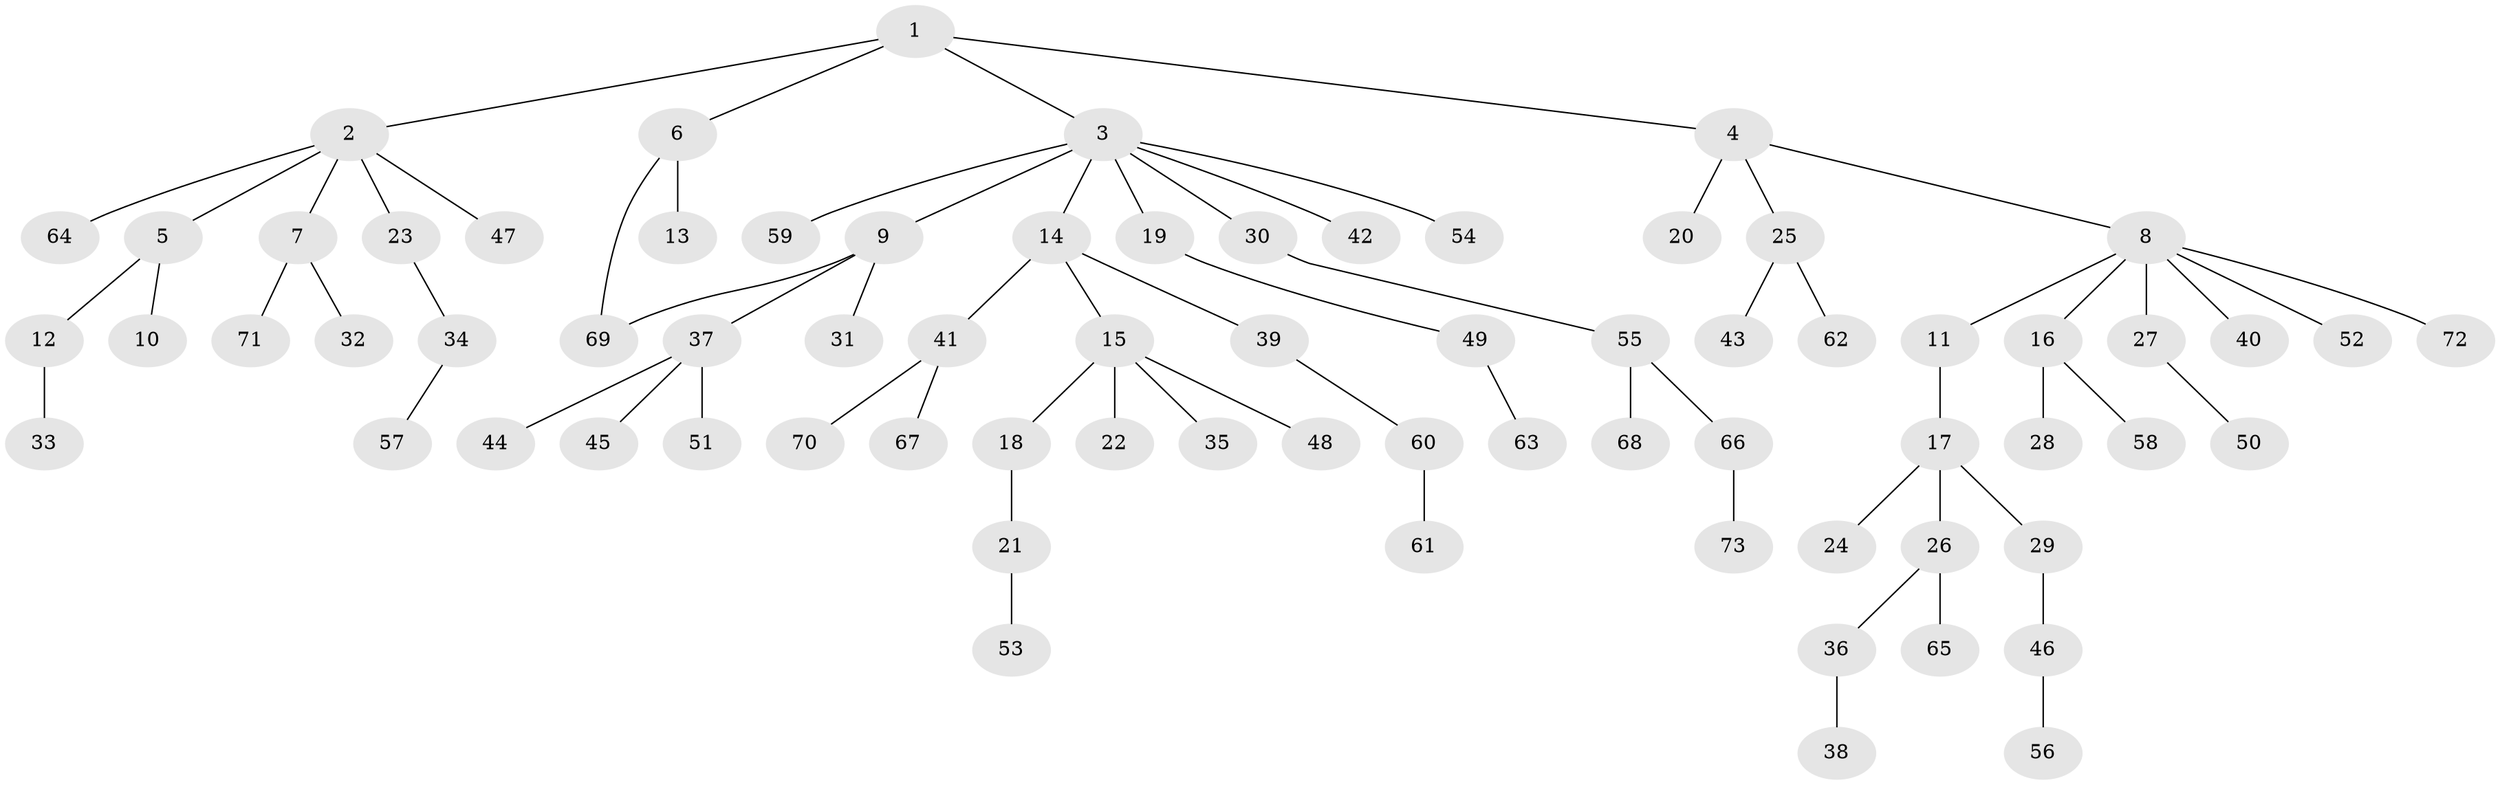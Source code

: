 // coarse degree distribution, {4: 0.057692307692307696, 7: 0.07692307692307693, 3: 0.057692307692307696, 2: 0.25, 1: 0.5576923076923077}
// Generated by graph-tools (version 1.1) at 2025/23/03/03/25 07:23:30]
// undirected, 73 vertices, 73 edges
graph export_dot {
graph [start="1"]
  node [color=gray90,style=filled];
  1;
  2;
  3;
  4;
  5;
  6;
  7;
  8;
  9;
  10;
  11;
  12;
  13;
  14;
  15;
  16;
  17;
  18;
  19;
  20;
  21;
  22;
  23;
  24;
  25;
  26;
  27;
  28;
  29;
  30;
  31;
  32;
  33;
  34;
  35;
  36;
  37;
  38;
  39;
  40;
  41;
  42;
  43;
  44;
  45;
  46;
  47;
  48;
  49;
  50;
  51;
  52;
  53;
  54;
  55;
  56;
  57;
  58;
  59;
  60;
  61;
  62;
  63;
  64;
  65;
  66;
  67;
  68;
  69;
  70;
  71;
  72;
  73;
  1 -- 2;
  1 -- 3;
  1 -- 4;
  1 -- 6;
  2 -- 5;
  2 -- 7;
  2 -- 23;
  2 -- 47;
  2 -- 64;
  3 -- 9;
  3 -- 14;
  3 -- 19;
  3 -- 30;
  3 -- 42;
  3 -- 54;
  3 -- 59;
  4 -- 8;
  4 -- 20;
  4 -- 25;
  5 -- 10;
  5 -- 12;
  6 -- 13;
  6 -- 69;
  7 -- 32;
  7 -- 71;
  8 -- 11;
  8 -- 16;
  8 -- 27;
  8 -- 40;
  8 -- 52;
  8 -- 72;
  9 -- 31;
  9 -- 37;
  9 -- 69;
  11 -- 17;
  12 -- 33;
  14 -- 15;
  14 -- 39;
  14 -- 41;
  15 -- 18;
  15 -- 22;
  15 -- 35;
  15 -- 48;
  16 -- 28;
  16 -- 58;
  17 -- 24;
  17 -- 26;
  17 -- 29;
  18 -- 21;
  19 -- 49;
  21 -- 53;
  23 -- 34;
  25 -- 43;
  25 -- 62;
  26 -- 36;
  26 -- 65;
  27 -- 50;
  29 -- 46;
  30 -- 55;
  34 -- 57;
  36 -- 38;
  37 -- 44;
  37 -- 45;
  37 -- 51;
  39 -- 60;
  41 -- 67;
  41 -- 70;
  46 -- 56;
  49 -- 63;
  55 -- 66;
  55 -- 68;
  60 -- 61;
  66 -- 73;
}
